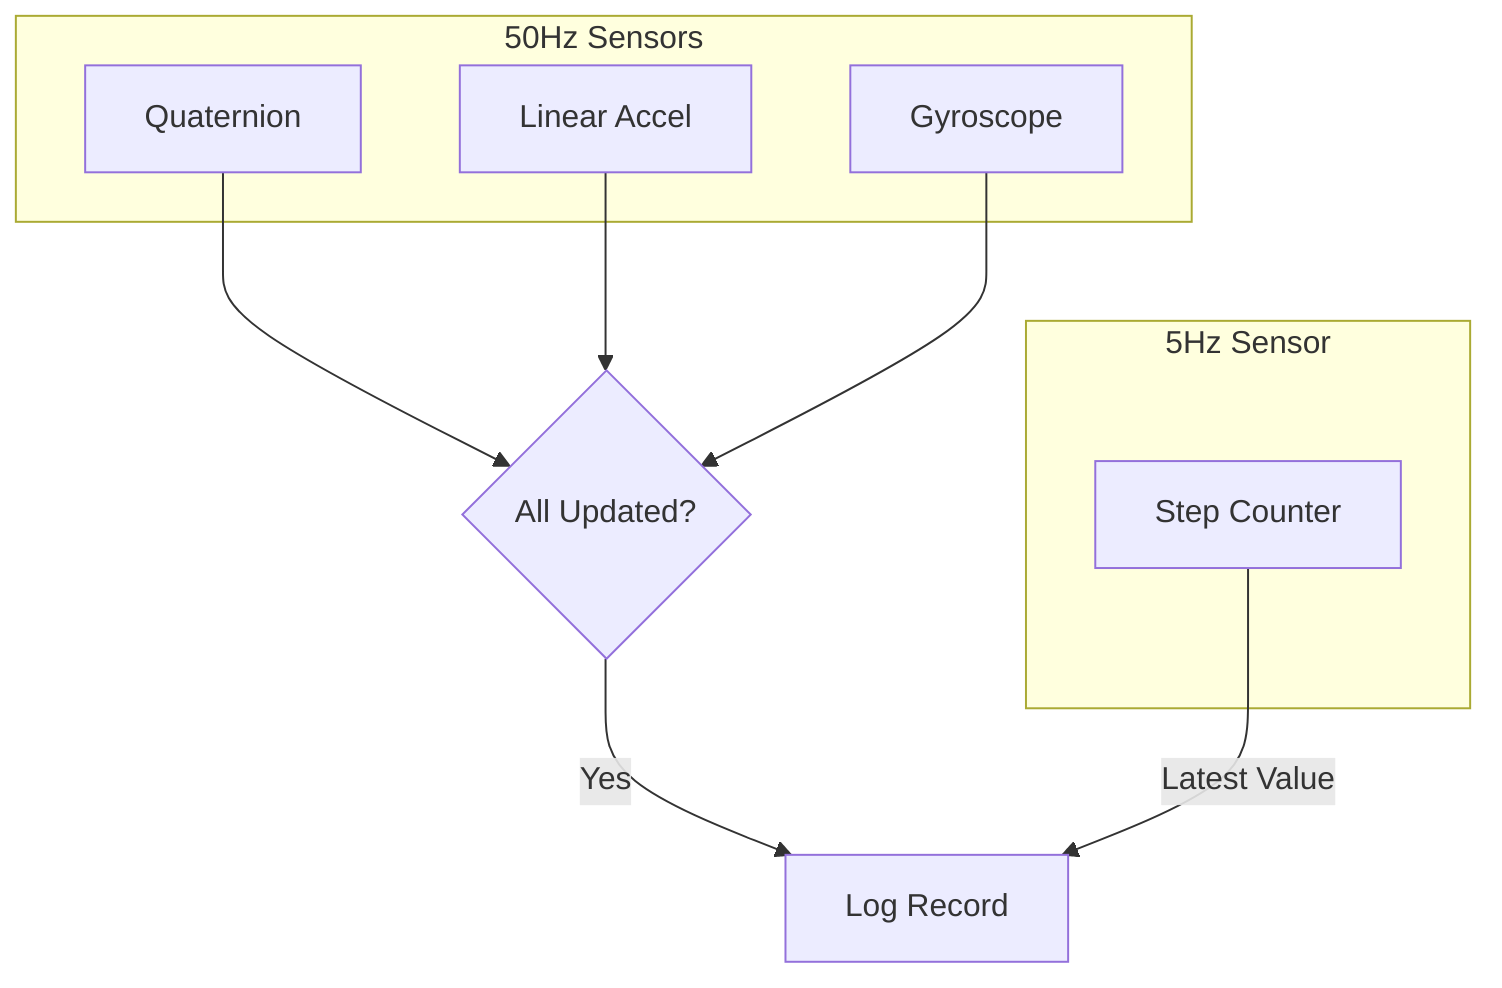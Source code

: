 graph TD
    subgraph "50Hz Sensors"
        Q[Quaternion]
        L[Linear Accel]
        G[Gyroscope]
    end
    
    subgraph "5Hz Sensor"
        S[Step Counter]
    end
    
    Q --> SYNC{All Updated?}
    L --> SYNC
    G --> SYNC
    
    SYNC -->|Yes| LOG[Log Record]
    S -->|Latest Value| LOG